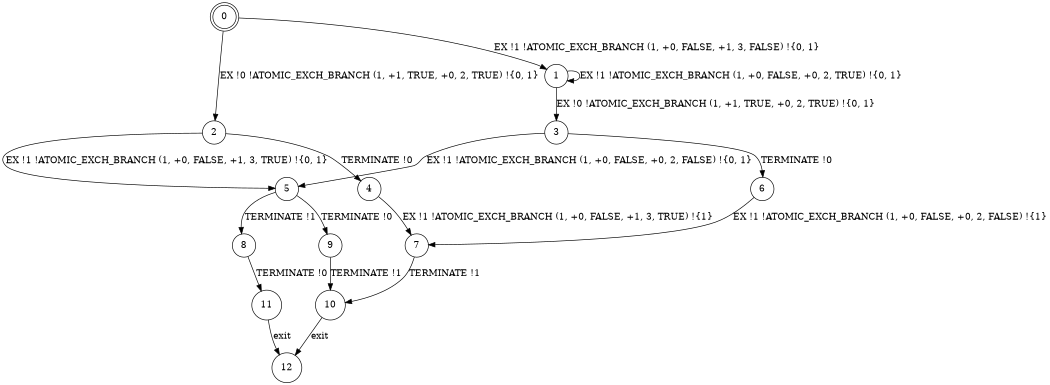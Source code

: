 digraph BCG {
size = "7, 10.5";
center = TRUE;
node [shape = circle];
0 [peripheries = 2];
0 -> 1 [label = "EX !1 !ATOMIC_EXCH_BRANCH (1, +0, FALSE, +1, 3, FALSE) !{0, 1}"];
0 -> 2 [label = "EX !0 !ATOMIC_EXCH_BRANCH (1, +1, TRUE, +0, 2, TRUE) !{0, 1}"];
1 -> 3 [label = "EX !0 !ATOMIC_EXCH_BRANCH (1, +1, TRUE, +0, 2, TRUE) !{0, 1}"];
1 -> 1 [label = "EX !1 !ATOMIC_EXCH_BRANCH (1, +0, FALSE, +0, 2, TRUE) !{0, 1}"];
2 -> 4 [label = "TERMINATE !0"];
2 -> 5 [label = "EX !1 !ATOMIC_EXCH_BRANCH (1, +0, FALSE, +1, 3, TRUE) !{0, 1}"];
3 -> 6 [label = "TERMINATE !0"];
3 -> 5 [label = "EX !1 !ATOMIC_EXCH_BRANCH (1, +0, FALSE, +0, 2, FALSE) !{0, 1}"];
4 -> 7 [label = "EX !1 !ATOMIC_EXCH_BRANCH (1, +0, FALSE, +1, 3, TRUE) !{1}"];
5 -> 8 [label = "TERMINATE !1"];
5 -> 9 [label = "TERMINATE !0"];
6 -> 7 [label = "EX !1 !ATOMIC_EXCH_BRANCH (1, +0, FALSE, +0, 2, FALSE) !{1}"];
7 -> 10 [label = "TERMINATE !1"];
8 -> 11 [label = "TERMINATE !0"];
9 -> 10 [label = "TERMINATE !1"];
10 -> 12 [label = "exit"];
11 -> 12 [label = "exit"];
}
